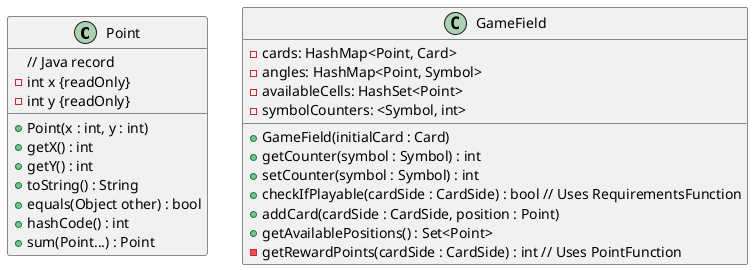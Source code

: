 @startuml


'https://www.baeldung.com/java-record-keyword
'https://howtodoinjava.com/java/java-record-type/

class Point{
    // Java record
    - int x {readOnly}
    - int y {readOnly}
    + Point(x : int, y : int)
    + getX() : int
    + getY() : int
    + toString() : String
    + equals(Object other) : bool
    + hashCode() : int
    + sum(Point...) : Point
}

class GameField{
    - cards: HashMap<Point, Card>
    - angles: HashMap<Point, Symbol>
    - availableCells: HashSet<Point>
    - symbolCounters: <Symbol, int>

    + GameField(initialCard : Card)
    + getCounter(symbol : Symbol) : int
    + setCounter(symbol : Symbol) : int
    + checkIfPlayable(cardSide : CardSide) : bool // Uses RequirementsFunction
    + addCard(cardSide : CardSide, position : Point)
    + getAvailablePositions() : Set<Point>
    - getRewardPoints(cardSide : CardSide) : int // Uses PointFunction
}

/'
Player is playing
cardSide = selectCardSide(card, side front/back)

if(cardSide.playingRequirements.isSatisfied(field)){
    addCard(to field)
    score += cardSide.rewardFunction.getPointsFromMap(field)
}
'/


/'Consider renaming RewardFunction'/




/' classe che conta un di simboli

class PointFunctionFactory {

    + simplePointFunction(points : int) : PointFunction
    + countSymbolFunction(symbol : Symbol) : PointFunction
    + countCoveredAnglesFunction() : PointFunction
    + findPatternFunction(pattern??) : PointFunction
}

class RequirementChecker implements RequirementFunction {
    - HashMap<Symbol, int> requiredNumberOfSymbol
}


class CountSymbol implements PointFunction{

    List<Symbol> symbolsToCount;

    CountSymbol(Symbol symbols...)
    /' funzione variadic, accetta
    un numero variabile di simboli


    getPointsFromMap(GameField field)){
        return symbolToCount.stream()
            .map((a) -> field.getCounter(a))
            .sum();
    }
}

PointFunction countSymbolAnimal = new PointFunction(field) {

}'/


@enduml